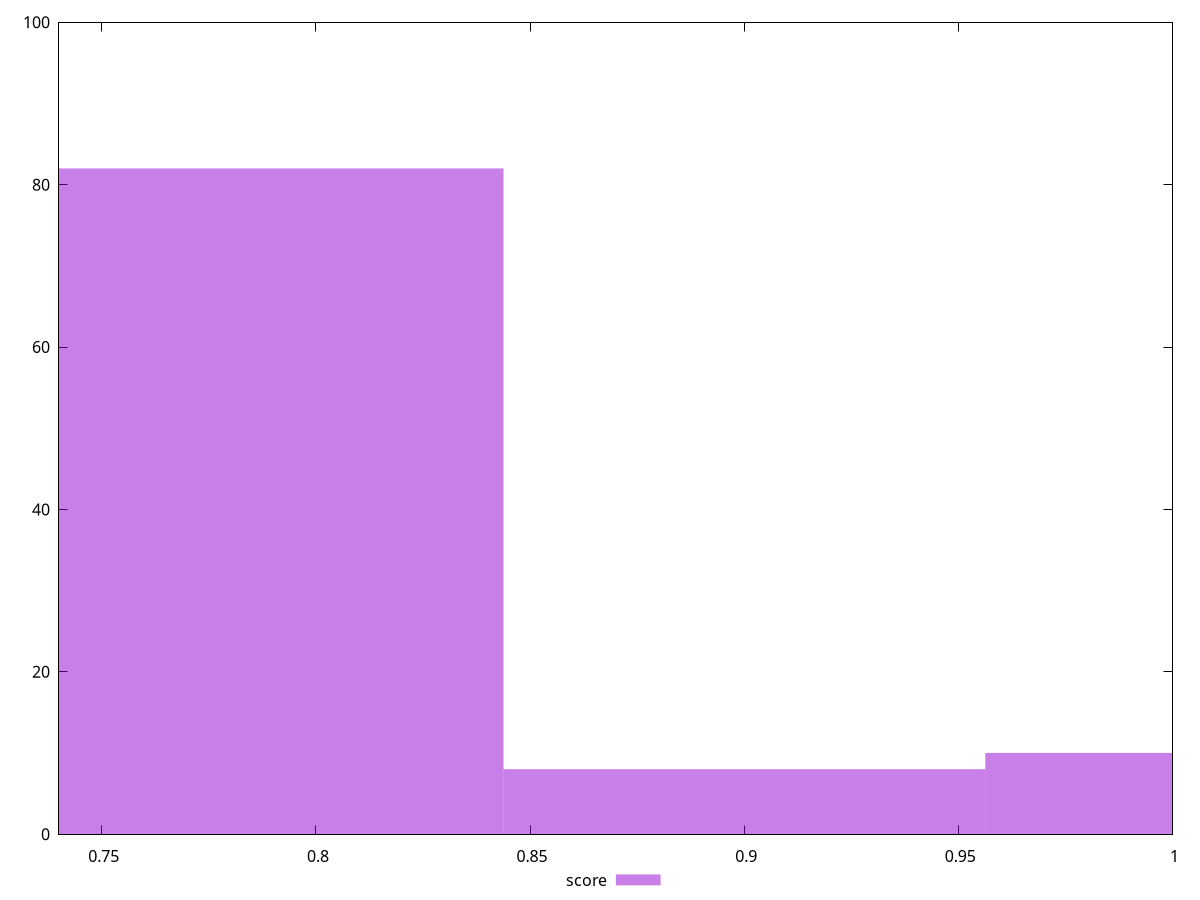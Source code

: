 reset

$score <<EOF
0.9000428532347056 8
0.7875374965803674 82
1.0125482098890437 10
EOF

set key outside below
set boxwidth 0.1125053566543382
set xrange [0.74:1]
set yrange [0:100]
set trange [0:100]
set style fill transparent solid 0.5 noborder
set terminal svg size 640, 490 enhanced background rgb 'white'
set output "reprap/uses-rel-preconnect/samples/pages+cached/score/histogram.svg"

plot $score title "score" with boxes

reset
